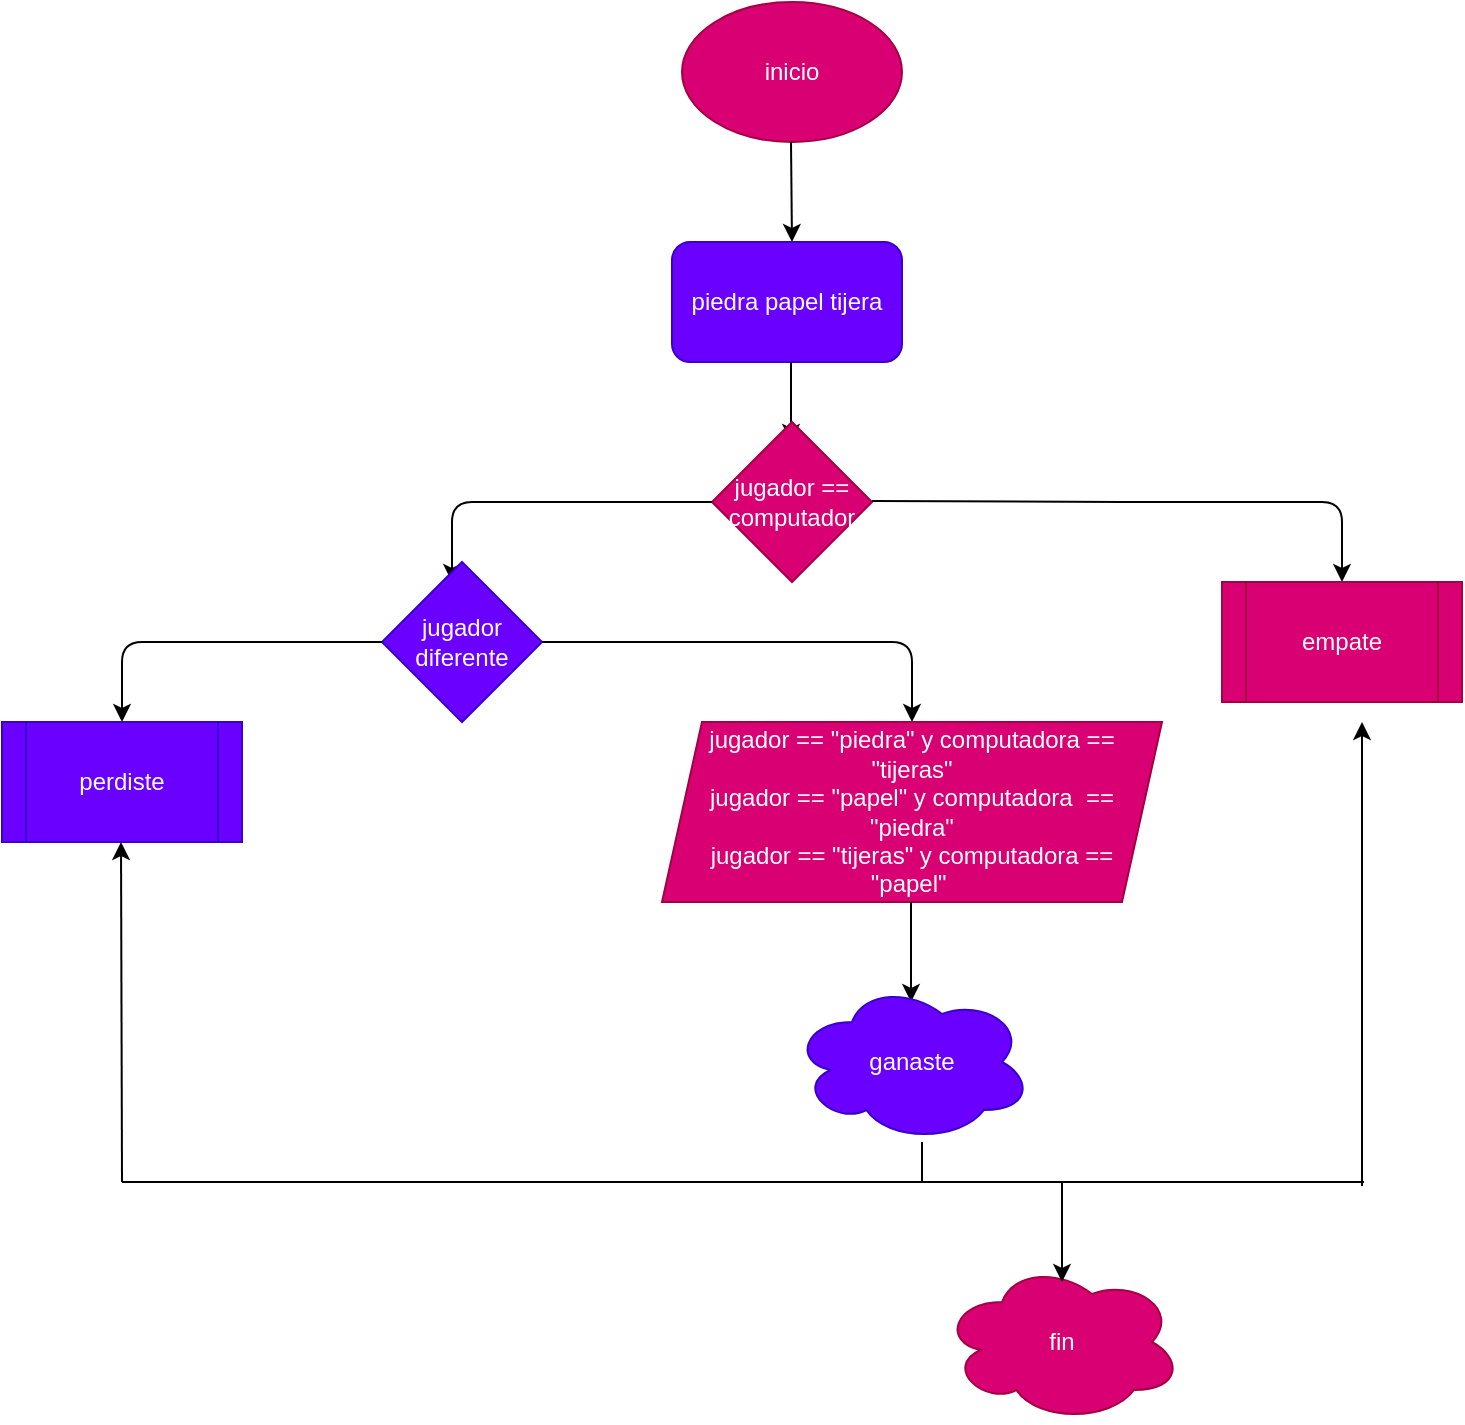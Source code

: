 <mxfile>
    <diagram id="LKOrCGwnl5edIh2eew-1" name="Página-1">
        <mxGraphModel dx="1403" dy="411" grid="1" gridSize="10" guides="1" tooltips="1" connect="1" arrows="1" fold="1" page="1" pageScale="1" pageWidth="827" pageHeight="1169" math="0" shadow="0">
            <root>
                <mxCell id="0"/>
                <mxCell id="1" parent="0"/>
                <mxCell id="2" value="inicio" style="ellipse;whiteSpace=wrap;html=1;fillColor=#d80073;fontColor=#ffffff;strokeColor=#A50040;" vertex="1" parent="1">
                    <mxGeometry x="220" y="30" width="110" height="70" as="geometry"/>
                </mxCell>
                <mxCell id="3" value="" style="endArrow=classic;html=1;" edge="1" parent="1">
                    <mxGeometry width="50" height="50" relative="1" as="geometry">
                        <mxPoint x="274.5" y="100" as="sourcePoint"/>
                        <mxPoint x="275" y="150" as="targetPoint"/>
                    </mxGeometry>
                </mxCell>
                <mxCell id="5" value="piedra papel tijera" style="rounded=1;whiteSpace=wrap;html=1;fillColor=#6a00ff;fontColor=#ffffff;strokeColor=#3700CC;" vertex="1" parent="1">
                    <mxGeometry x="215" y="150" width="115" height="60" as="geometry"/>
                </mxCell>
                <mxCell id="6" value="" style="endArrow=classic;html=1;" edge="1" parent="1">
                    <mxGeometry width="50" height="50" relative="1" as="geometry">
                        <mxPoint x="274.5" y="210" as="sourcePoint"/>
                        <mxPoint x="274.5" y="250" as="targetPoint"/>
                    </mxGeometry>
                </mxCell>
                <mxCell id="7" value="jugador ==&lt;br&gt;computador" style="rhombus;whiteSpace=wrap;html=1;fillColor=#d80073;fontColor=#ffffff;strokeColor=#A50040;" vertex="1" parent="1">
                    <mxGeometry x="235" y="240" width="80" height="80" as="geometry"/>
                </mxCell>
                <mxCell id="8" value="" style="endArrow=classic;html=1;" edge="1" parent="1">
                    <mxGeometry width="50" height="50" relative="1" as="geometry">
                        <mxPoint x="235" y="280" as="sourcePoint"/>
                        <mxPoint x="105" y="320" as="targetPoint"/>
                        <Array as="points">
                            <mxPoint x="105" y="280"/>
                        </Array>
                    </mxGeometry>
                </mxCell>
                <mxCell id="9" value="jugador diferente" style="rhombus;whiteSpace=wrap;html=1;fillColor=#6a00ff;fontColor=#ffffff;strokeColor=#3700CC;" vertex="1" parent="1">
                    <mxGeometry x="70" y="310" width="80" height="80" as="geometry"/>
                </mxCell>
                <mxCell id="10" value="" style="endArrow=classic;html=1;" edge="1" parent="1">
                    <mxGeometry width="50" height="50" relative="1" as="geometry">
                        <mxPoint x="315" y="279.5" as="sourcePoint"/>
                        <mxPoint x="550" y="320" as="targetPoint"/>
                        <Array as="points">
                            <mxPoint x="450" y="280"/>
                            <mxPoint x="520" y="280"/>
                            <mxPoint x="550" y="280"/>
                        </Array>
                    </mxGeometry>
                </mxCell>
                <mxCell id="11" value="empate" style="shape=process;whiteSpace=wrap;html=1;backgroundOutline=1;fillColor=#d80073;fontColor=#ffffff;strokeColor=#A50040;" vertex="1" parent="1">
                    <mxGeometry x="490" y="320" width="120" height="60" as="geometry"/>
                </mxCell>
                <mxCell id="12" value="" style="endArrow=classic;html=1;" edge="1" parent="1">
                    <mxGeometry width="50" height="50" relative="1" as="geometry">
                        <mxPoint x="70" y="350" as="sourcePoint"/>
                        <mxPoint x="-60" y="390" as="targetPoint"/>
                        <Array as="points">
                            <mxPoint x="-60" y="350"/>
                        </Array>
                    </mxGeometry>
                </mxCell>
                <mxCell id="14" value="perdiste" style="shape=process;whiteSpace=wrap;html=1;backgroundOutline=1;fillColor=#6a00ff;fontColor=#ffffff;strokeColor=#3700CC;" vertex="1" parent="1">
                    <mxGeometry x="-120" y="390" width="120" height="60" as="geometry"/>
                </mxCell>
                <mxCell id="15" value="" style="endArrow=classic;html=1;" edge="1" parent="1">
                    <mxGeometry width="50" height="50" relative="1" as="geometry">
                        <mxPoint x="150" y="350" as="sourcePoint"/>
                        <mxPoint x="335" y="390" as="targetPoint"/>
                        <Array as="points">
                            <mxPoint x="235" y="350"/>
                            <mxPoint x="305" y="350"/>
                            <mxPoint x="335" y="350"/>
                        </Array>
                    </mxGeometry>
                </mxCell>
                <mxCell id="16" value="jugador == &quot;piedra&quot; y computadora ==&lt;br&gt;&quot;tijeras&quot;&lt;br&gt;jugador == &quot;papel&quot; y computadora&amp;nbsp; ==&lt;br&gt;&quot;piedra&quot;&lt;br&gt;jugador == &quot;tijeras&quot; y computadora ==&lt;br&gt;&quot;papel&quot;&amp;nbsp;" style="shape=parallelogram;perimeter=parallelogramPerimeter;whiteSpace=wrap;html=1;fixedSize=1;fillColor=#d80073;fontColor=#ffffff;strokeColor=#A50040;" vertex="1" parent="1">
                    <mxGeometry x="210" y="390" width="250" height="90" as="geometry"/>
                </mxCell>
                <mxCell id="17" value="" style="endArrow=classic;html=1;" edge="1" parent="1">
                    <mxGeometry width="50" height="50" relative="1" as="geometry">
                        <mxPoint x="334.5" y="480" as="sourcePoint"/>
                        <mxPoint x="334.5" y="530" as="targetPoint"/>
                    </mxGeometry>
                </mxCell>
                <mxCell id="18" value="ganaste" style="ellipse;shape=cloud;whiteSpace=wrap;html=1;fillColor=#6a00ff;fontColor=#ffffff;strokeColor=#3700CC;" vertex="1" parent="1">
                    <mxGeometry x="275" y="520" width="120" height="80" as="geometry"/>
                </mxCell>
                <mxCell id="19" value="" style="endArrow=classic;html=1;" edge="1" parent="1">
                    <mxGeometry width="50" height="50" relative="1" as="geometry">
                        <mxPoint x="-60" y="620" as="sourcePoint"/>
                        <mxPoint x="-60.5" y="450" as="targetPoint"/>
                    </mxGeometry>
                </mxCell>
                <mxCell id="21" value="" style="endArrow=none;html=1;" edge="1" parent="1">
                    <mxGeometry width="50" height="50" relative="1" as="geometry">
                        <mxPoint x="-60" y="620" as="sourcePoint"/>
                        <mxPoint x="561" y="620" as="targetPoint"/>
                    </mxGeometry>
                </mxCell>
                <mxCell id="22" value="" style="endArrow=classic;html=1;" edge="1" parent="1">
                    <mxGeometry width="50" height="50" relative="1" as="geometry">
                        <mxPoint x="560" y="622" as="sourcePoint"/>
                        <mxPoint x="560" y="390" as="targetPoint"/>
                    </mxGeometry>
                </mxCell>
                <mxCell id="23" value="" style="endArrow=none;html=1;" edge="1" parent="1">
                    <mxGeometry width="50" height="50" relative="1" as="geometry">
                        <mxPoint x="340" y="600" as="sourcePoint"/>
                        <mxPoint x="340" y="620" as="targetPoint"/>
                    </mxGeometry>
                </mxCell>
                <mxCell id="24" value="fin" style="ellipse;shape=cloud;whiteSpace=wrap;html=1;fillColor=#d80073;fontColor=#ffffff;strokeColor=#A50040;" vertex="1" parent="1">
                    <mxGeometry x="350" y="660" width="120" height="80" as="geometry"/>
                </mxCell>
                <mxCell id="25" value="" style="endArrow=classic;html=1;" edge="1" parent="1">
                    <mxGeometry width="50" height="50" relative="1" as="geometry">
                        <mxPoint x="410" y="620" as="sourcePoint"/>
                        <mxPoint x="410" y="670" as="targetPoint"/>
                    </mxGeometry>
                </mxCell>
            </root>
        </mxGraphModel>
    </diagram>
</mxfile>